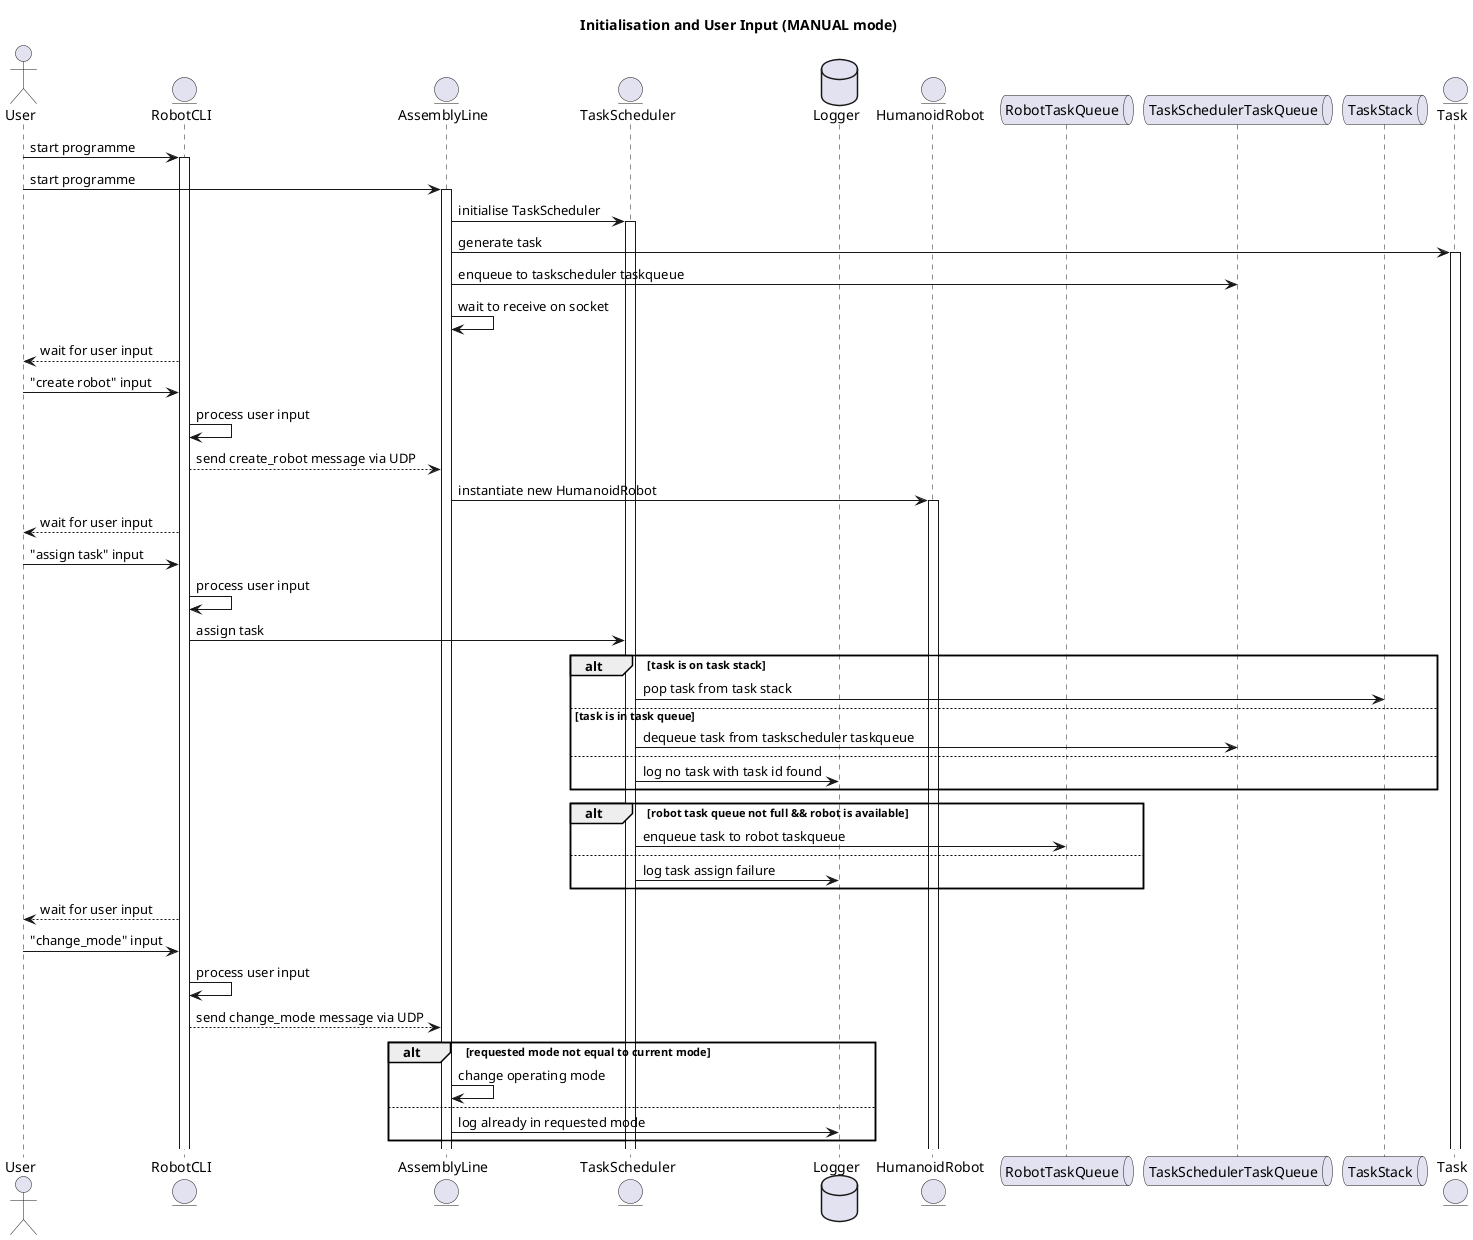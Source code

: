 @startuml

title Initialisation and User Input (MANUAL mode)

actor User as user
entity RobotCLI as rcli
entity AssemblyLine as assemblyline
entity TaskScheduler as taskscheduler
database Logger as logger
entity HumanoidRobot as robot
queue RobotTaskQueue as robottaskqueue
queue TaskSchedulerTaskQueue as taskschedulertaskqueue
queue TaskStack as taskstack
entity Task as task

' ---- System Startup ----
user -> rcli: start programme
activate rcli
user -> assemblyline: start programme
activate assemblyline

assemblyline -> taskscheduler: initialise TaskScheduler
activate taskscheduler

assemblyline -> task: generate task
activate task
assemblyline -> taskschedulertaskqueue: enqueue to taskscheduler taskqueue
assemblyline -> assemblyline: wait to receive on socket

' ---- User Input ----
rcli --> user: wait for user input
user -> rcli: "create robot" input
rcli -> rcli: process user input

rcli --> assemblyline: send create_robot message via UDP
assemblyline -> robot: instantiate new HumanoidRobot
activate robot

rcli --> user: wait for user input
user -> rcli: "assign task" input
rcli -> rcli: process user input

rcli -> taskscheduler: assign task
alt task is on task stack
    taskscheduler -> taskstack: pop task from task stack
else task is in task queue
    taskscheduler -> taskschedulertaskqueue: dequeue task from taskscheduler taskqueue
else
    taskscheduler -> logger: log no task with task id found
end
alt robot task queue not full && robot is available
    taskscheduler -> robottaskqueue: enqueue task to robot taskqueue
else 
    taskscheduler -> logger: log task assign failure
end

rcli --> user: wait for user input
user -> rcli: "change_mode" input
rcli -> rcli: process user input
rcli --> assemblyline: send change_mode message via UDP

alt requested mode not equal to current mode
    assemblyline -> assemblyline: change operating mode
else
    assemblyline -> logger: log already in requested mode
end
@enduml
